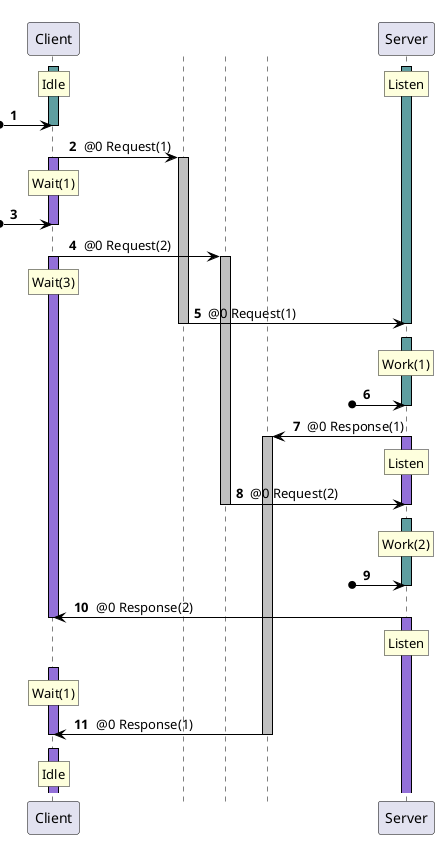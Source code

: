 @startuml
autonumber " <b>#</b> "
skinparam shadowing false
skinparam sequence {
ArrowColor Black
ActorBorderColor Black
LifeLineBorderColor Black
LifeLineBackgroundColor Black
ParticipantBorderColor Black
}
skinparam ControlBorderColor White
skinparam ControlBackgroundColor White
participant "Client" as A0 order 10100
activate A0 #CadetBlue
participant "Server" as A1 order 10200
activate A1 #CadetBlue
rnote over A0 : Idle
/ rnote over A1 : Listen
?o-> A0
deactivate A0
control " " as T0 order 10101
A0 -> T0 : @0 Request(1)
activate T0 #Silver
rnote over A0 : Wait(1)
activate A0 #MediumPurple
?o-> A0
deactivate A0
control " " as T1 order 10102
A0 -> T1 : @0 Request(2)
activate T1 #Silver
rnote over A0 : Wait(3)
activate A0 #MediumPurple
T0 -> A1 : @0 Request(1)
deactivate T0
deactivate A1
autonumber stop
?-[#White]\ A1
autonumber resume
rnote over A1 : Work(1)
activate A1 #CadetBlue
?o-> A1
deactivate A1
control " " as T2 order 10199
A1 -> T2 : @0 Response(1)
activate T2 #Silver
rnote over A1 : Listen
activate A1 #MediumPurple
T1 -> A1 : @0 Request(2)
deactivate T1
deactivate A1
autonumber stop
?-[#White]\ A1
autonumber resume
rnote over A1 : Work(2)
activate A1 #CadetBlue
?o-> A1
deactivate A1
A1 -> A0 : @0 Response(2)
deactivate A0
rnote over A1 : Listen
activate A1 #MediumPurple
autonumber stop
?-[#White]\ A0
autonumber resume
rnote over A0 : Wait(1)
activate A0 #MediumPurple
T2 -> A0 : @0 Response(1)
deactivate T2
deactivate A0
autonumber stop
?-[#White]\ A0
autonumber resume
rnote over A0 : Idle
activate A0 #MediumPurple
@enduml
